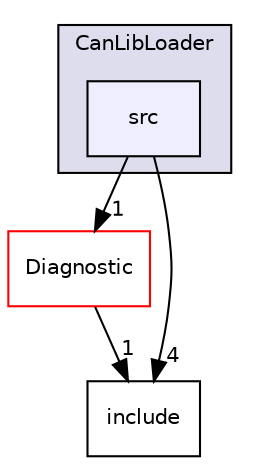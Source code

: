 digraph "CanLibLoader/src" {
  compound=true
  node [ fontsize="10", fontname="Helvetica"];
  edge [ labelfontsize="10", labelfontname="Helvetica"];
  subgraph clusterdir_9c47e0b3b9d011e29e21289b959af4df {
    graph [ bgcolor="#ddddee", pencolor="black", label="CanLibLoader" fontname="Helvetica", fontsize="10", URL="dir_9c47e0b3b9d011e29e21289b959af4df.html"]
  dir_e4a558f8c8fab0d141aa83d8a8b84cc9 [shape=box, label="src", style="filled", fillcolor="#eeeeff", pencolor="black", URL="dir_e4a558f8c8fab0d141aa83d8a8b84cc9.html"];
  }
  dir_00a67c2d395442b12f2c8899a8f35818 [shape=box label="Diagnostic" fillcolor="white" style="filled" color="red" URL="dir_00a67c2d395442b12f2c8899a8f35818.html"];
  dir_b034d01916588ae63fc26e3cce46892f [shape=box label="include" URL="dir_b034d01916588ae63fc26e3cce46892f.html"];
  dir_00a67c2d395442b12f2c8899a8f35818->dir_b034d01916588ae63fc26e3cce46892f [headlabel="1", labeldistance=1.5 headhref="dir_000012_000010.html"];
  dir_e4a558f8c8fab0d141aa83d8a8b84cc9->dir_00a67c2d395442b12f2c8899a8f35818 [headlabel="1", labeldistance=1.5 headhref="dir_000011_000012.html"];
  dir_e4a558f8c8fab0d141aa83d8a8b84cc9->dir_b034d01916588ae63fc26e3cce46892f [headlabel="4", labeldistance=1.5 headhref="dir_000011_000010.html"];
}
